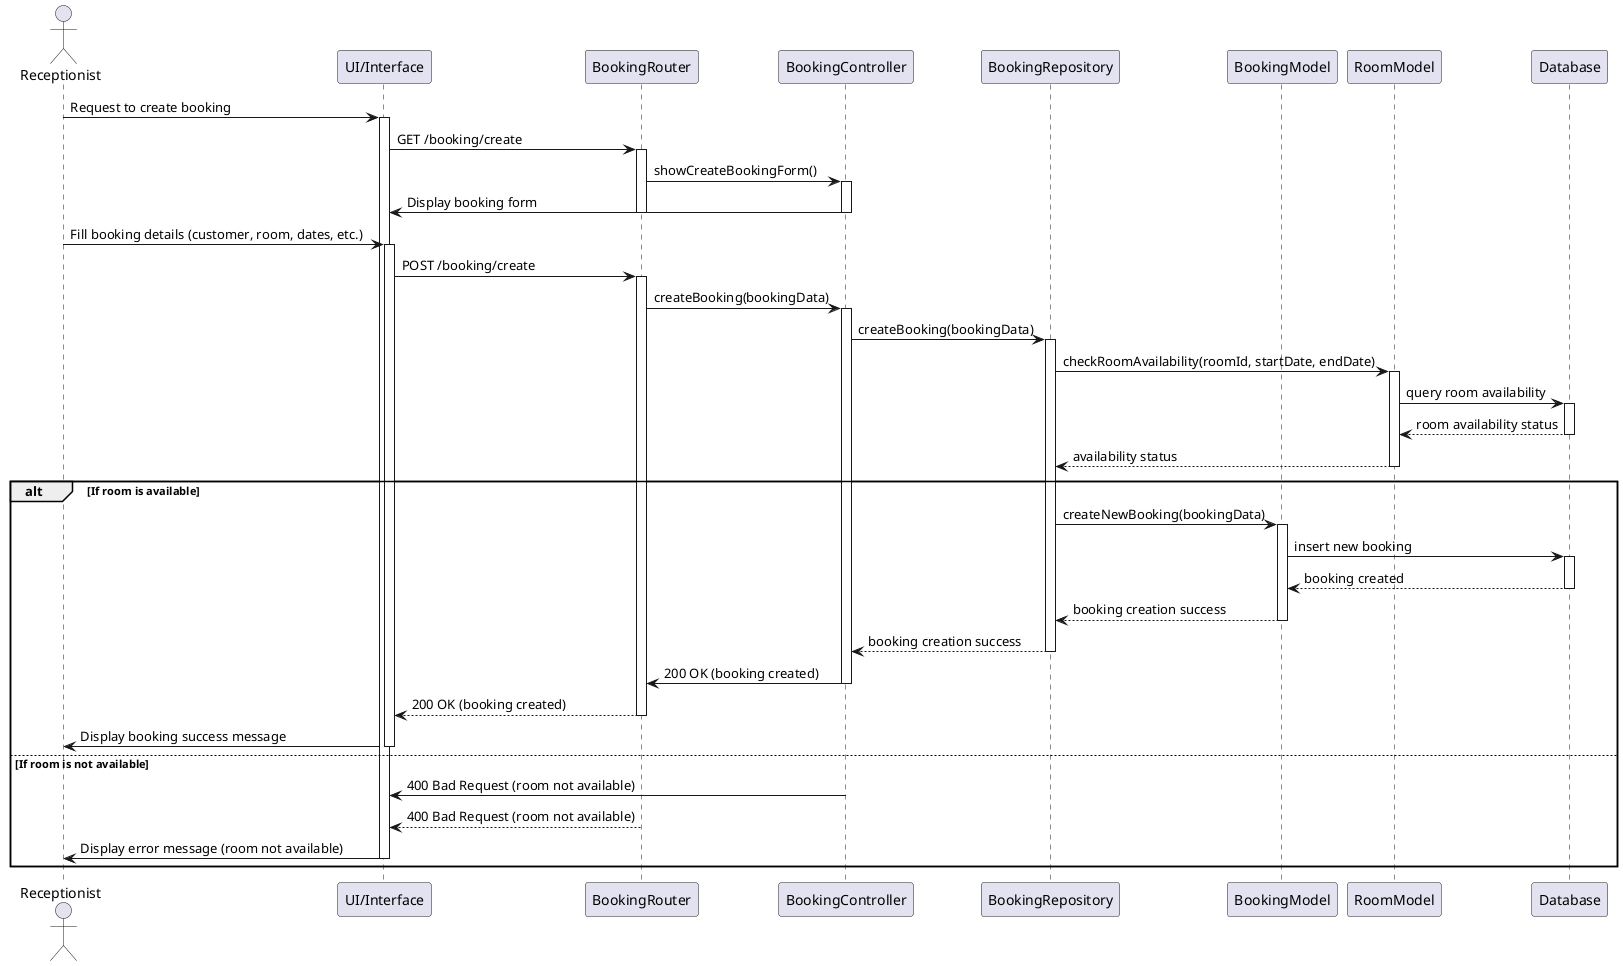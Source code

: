 @startuml
actor Receptionist
participant "UI/Interface" as UI
participant "BookingRouter" as Router
participant "BookingController" as Controller
participant "BookingRepository" as Repository
participant "BookingModel" as BookingModel
participant "RoomModel" as RoomModel
participant "Database" as DB

Receptionist -> UI: Request to create booking
activate UI
UI -> Router: GET /booking/create
activate Router
Router -> Controller: showCreateBookingForm()
activate Controller
Controller -> UI: Display booking form
deactivate Controller
deactivate Router

Receptionist -> UI: Fill booking details (customer, room, dates, etc.)
activate UI
UI -> Router: POST /booking/create
activate Router
Router -> Controller: createBooking(bookingData)
activate Controller
Controller -> Repository: createBooking(bookingData)
activate Repository

Repository -> RoomModel: checkRoomAvailability(roomId, startDate, endDate)
activate RoomModel
RoomModel -> DB: query room availability
activate DB
DB --> RoomModel: room availability status
deactivate DB
RoomModel --> Repository: availability status
deactivate RoomModel

alt If room is available
    Repository -> BookingModel: createNewBooking(bookingData)
    activate BookingModel
    BookingModel -> DB: insert new booking
    activate DB
    DB --> BookingModel: booking created
    deactivate DB
    BookingModel --> Repository: booking creation success
    deactivate BookingModel
    Repository --> Controller: booking creation success
    deactivate Repository
    Controller -> Router: 200 OK (booking created)
    deactivate Controller
    Router --> UI: 200 OK (booking created)
    deactivate Router
    UI -> Receptionist: Display booking success message
    deactivate UI
else If room is not available
    deactivate Repository
    Controller -> UI: 400 Bad Request (room not available)
    deactivate Controller
    Router --> UI: 400 Bad Request (room not available)
    deactivate Router
    UI -> Receptionist: Display error message (room not available)
    deactivate UI
end
@enduml

